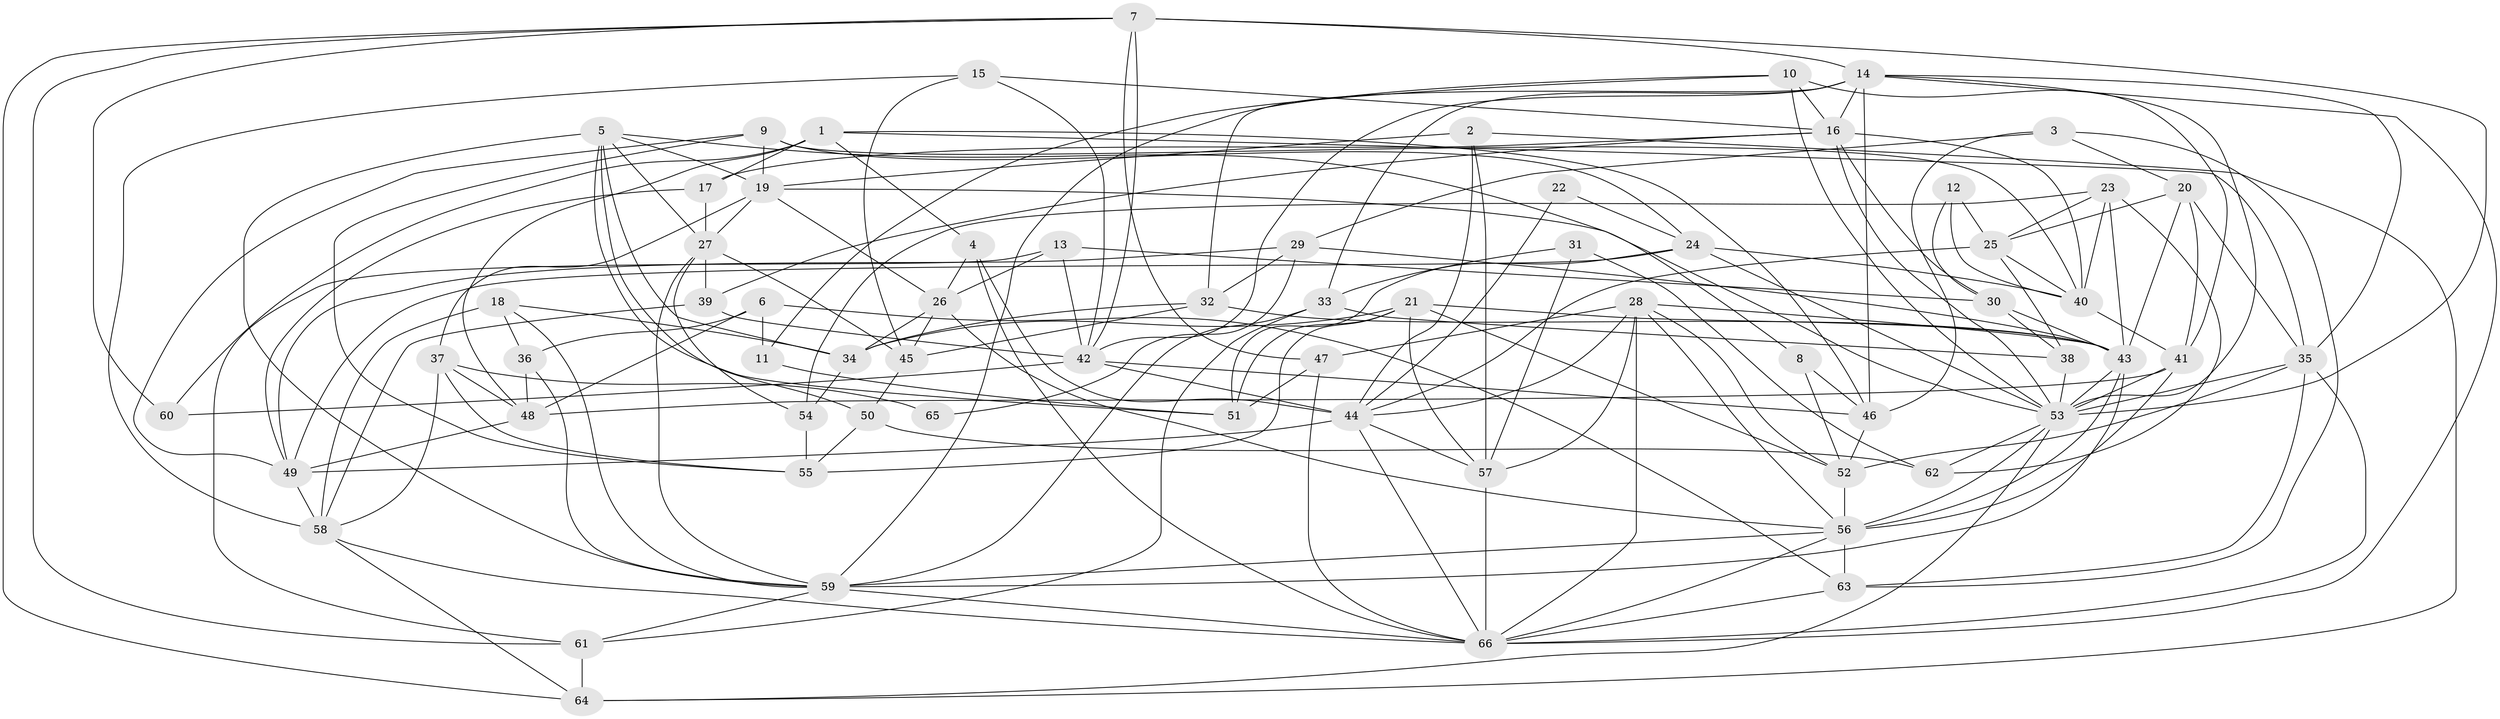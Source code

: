 // original degree distribution, {6: 0.09090909090909091, 3: 0.29545454545454547, 5: 0.12878787878787878, 4: 0.3106060606060606, 7: 0.03787878787878788, 2: 0.11363636363636363, 8: 0.015151515151515152, 9: 0.007575757575757576}
// Generated by graph-tools (version 1.1) at 2025/01/03/09/25 03:01:57]
// undirected, 66 vertices, 185 edges
graph export_dot {
graph [start="1"]
  node [color=gray90,style=filled];
  1;
  2;
  3;
  4;
  5;
  6;
  7;
  8;
  9;
  10;
  11;
  12;
  13;
  14;
  15;
  16;
  17;
  18;
  19;
  20;
  21;
  22;
  23;
  24;
  25;
  26;
  27;
  28;
  29;
  30;
  31;
  32;
  33;
  34;
  35;
  36;
  37;
  38;
  39;
  40;
  41;
  42;
  43;
  44;
  45;
  46;
  47;
  48;
  49;
  50;
  51;
  52;
  53;
  54;
  55;
  56;
  57;
  58;
  59;
  60;
  61;
  62;
  63;
  64;
  65;
  66;
  1 -- 4 [weight=1.0];
  1 -- 17 [weight=1.0];
  1 -- 35 [weight=1.0];
  1 -- 46 [weight=1.0];
  1 -- 48 [weight=1.0];
  1 -- 60 [weight=1.0];
  2 -- 19 [weight=1.0];
  2 -- 44 [weight=1.0];
  2 -- 57 [weight=1.0];
  2 -- 64 [weight=1.0];
  3 -- 20 [weight=1.0];
  3 -- 29 [weight=1.0];
  3 -- 46 [weight=1.0];
  3 -- 63 [weight=1.0];
  4 -- 26 [weight=1.0];
  4 -- 44 [weight=1.0];
  4 -- 66 [weight=1.0];
  5 -- 8 [weight=1.0];
  5 -- 19 [weight=1.0];
  5 -- 27 [weight=1.0];
  5 -- 34 [weight=1.0];
  5 -- 50 [weight=1.0];
  5 -- 51 [weight=1.0];
  5 -- 59 [weight=1.0];
  6 -- 11 [weight=1.0];
  6 -- 36 [weight=1.0];
  6 -- 48 [weight=1.0];
  6 -- 63 [weight=1.0];
  7 -- 14 [weight=1.0];
  7 -- 42 [weight=1.0];
  7 -- 47 [weight=1.0];
  7 -- 53 [weight=1.0];
  7 -- 60 [weight=1.0];
  7 -- 61 [weight=1.0];
  7 -- 64 [weight=1.0];
  8 -- 46 [weight=1.0];
  8 -- 52 [weight=1.0];
  9 -- 19 [weight=1.0];
  9 -- 24 [weight=1.0];
  9 -- 40 [weight=2.0];
  9 -- 49 [weight=1.0];
  9 -- 55 [weight=1.0];
  10 -- 11 [weight=1.0];
  10 -- 16 [weight=1.0];
  10 -- 41 [weight=1.0];
  10 -- 53 [weight=1.0];
  10 -- 59 [weight=1.0];
  11 -- 51 [weight=1.0];
  12 -- 25 [weight=1.0];
  12 -- 30 [weight=1.0];
  12 -- 40 [weight=2.0];
  13 -- 26 [weight=1.0];
  13 -- 30 [weight=1.0];
  13 -- 42 [weight=1.0];
  13 -- 61 [weight=1.0];
  14 -- 16 [weight=1.0];
  14 -- 32 [weight=1.0];
  14 -- 33 [weight=1.0];
  14 -- 35 [weight=2.0];
  14 -- 42 [weight=1.0];
  14 -- 46 [weight=1.0];
  14 -- 53 [weight=1.0];
  14 -- 66 [weight=1.0];
  15 -- 16 [weight=1.0];
  15 -- 42 [weight=1.0];
  15 -- 45 [weight=1.0];
  15 -- 58 [weight=1.0];
  16 -- 17 [weight=1.0];
  16 -- 30 [weight=1.0];
  16 -- 39 [weight=1.0];
  16 -- 40 [weight=1.0];
  16 -- 53 [weight=1.0];
  17 -- 27 [weight=1.0];
  17 -- 49 [weight=1.0];
  18 -- 34 [weight=2.0];
  18 -- 36 [weight=1.0];
  18 -- 58 [weight=1.0];
  18 -- 59 [weight=1.0];
  19 -- 26 [weight=1.0];
  19 -- 27 [weight=1.0];
  19 -- 37 [weight=1.0];
  19 -- 53 [weight=1.0];
  20 -- 25 [weight=1.0];
  20 -- 35 [weight=1.0];
  20 -- 41 [weight=1.0];
  20 -- 43 [weight=1.0];
  21 -- 34 [weight=1.0];
  21 -- 43 [weight=1.0];
  21 -- 51 [weight=1.0];
  21 -- 52 [weight=1.0];
  21 -- 55 [weight=1.0];
  21 -- 57 [weight=1.0];
  22 -- 24 [weight=1.0];
  22 -- 44 [weight=1.0];
  23 -- 25 [weight=1.0];
  23 -- 40 [weight=1.0];
  23 -- 43 [weight=1.0];
  23 -- 54 [weight=1.0];
  23 -- 62 [weight=1.0];
  24 -- 40 [weight=1.0];
  24 -- 49 [weight=1.0];
  24 -- 51 [weight=1.0];
  24 -- 53 [weight=1.0];
  25 -- 38 [weight=1.0];
  25 -- 40 [weight=1.0];
  25 -- 44 [weight=1.0];
  26 -- 34 [weight=1.0];
  26 -- 45 [weight=1.0];
  26 -- 56 [weight=1.0];
  27 -- 39 [weight=1.0];
  27 -- 45 [weight=1.0];
  27 -- 54 [weight=1.0];
  27 -- 59 [weight=1.0];
  28 -- 43 [weight=1.0];
  28 -- 44 [weight=1.0];
  28 -- 47 [weight=1.0];
  28 -- 52 [weight=1.0];
  28 -- 56 [weight=1.0];
  28 -- 57 [weight=1.0];
  28 -- 66 [weight=1.0];
  29 -- 32 [weight=1.0];
  29 -- 43 [weight=1.0];
  29 -- 49 [weight=1.0];
  29 -- 65 [weight=1.0];
  30 -- 38 [weight=1.0];
  30 -- 43 [weight=1.0];
  31 -- 33 [weight=1.0];
  31 -- 57 [weight=1.0];
  31 -- 62 [weight=1.0];
  32 -- 34 [weight=1.0];
  32 -- 43 [weight=1.0];
  32 -- 45 [weight=1.0];
  33 -- 38 [weight=1.0];
  33 -- 59 [weight=1.0];
  33 -- 61 [weight=1.0];
  34 -- 54 [weight=1.0];
  35 -- 52 [weight=2.0];
  35 -- 53 [weight=1.0];
  35 -- 63 [weight=2.0];
  35 -- 66 [weight=1.0];
  36 -- 48 [weight=1.0];
  36 -- 59 [weight=1.0];
  37 -- 48 [weight=1.0];
  37 -- 55 [weight=1.0];
  37 -- 58 [weight=1.0];
  37 -- 65 [weight=1.0];
  38 -- 53 [weight=1.0];
  39 -- 42 [weight=1.0];
  39 -- 58 [weight=1.0];
  40 -- 41 [weight=1.0];
  41 -- 48 [weight=1.0];
  41 -- 53 [weight=1.0];
  41 -- 56 [weight=1.0];
  42 -- 44 [weight=1.0];
  42 -- 46 [weight=1.0];
  42 -- 60 [weight=1.0];
  43 -- 53 [weight=1.0];
  43 -- 56 [weight=1.0];
  43 -- 59 [weight=1.0];
  44 -- 49 [weight=2.0];
  44 -- 57 [weight=1.0];
  44 -- 66 [weight=1.0];
  45 -- 50 [weight=1.0];
  46 -- 52 [weight=1.0];
  47 -- 51 [weight=1.0];
  47 -- 66 [weight=1.0];
  48 -- 49 [weight=1.0];
  49 -- 58 [weight=1.0];
  50 -- 55 [weight=1.0];
  50 -- 62 [weight=1.0];
  52 -- 56 [weight=1.0];
  53 -- 56 [weight=1.0];
  53 -- 62 [weight=1.0];
  53 -- 64 [weight=1.0];
  54 -- 55 [weight=1.0];
  56 -- 59 [weight=1.0];
  56 -- 63 [weight=2.0];
  56 -- 66 [weight=1.0];
  57 -- 66 [weight=1.0];
  58 -- 64 [weight=1.0];
  58 -- 66 [weight=1.0];
  59 -- 61 [weight=1.0];
  59 -- 66 [weight=1.0];
  61 -- 64 [weight=1.0];
  63 -- 66 [weight=1.0];
}
